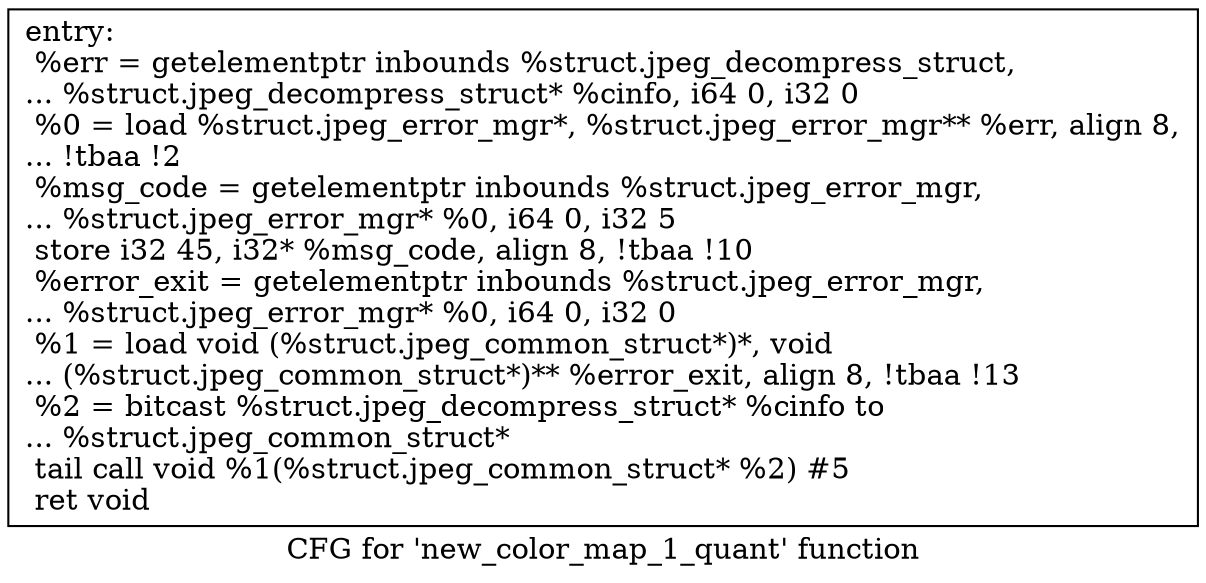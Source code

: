 digraph "CFG for 'new_color_map_1_quant' function" {
	label="CFG for 'new_color_map_1_quant' function";

	Node0x6a47c20 [shape=record,label="{entry:\l  %err = getelementptr inbounds %struct.jpeg_decompress_struct,\l... %struct.jpeg_decompress_struct* %cinfo, i64 0, i32 0\l  %0 = load %struct.jpeg_error_mgr*, %struct.jpeg_error_mgr** %err, align 8,\l... !tbaa !2\l  %msg_code = getelementptr inbounds %struct.jpeg_error_mgr,\l... %struct.jpeg_error_mgr* %0, i64 0, i32 5\l  store i32 45, i32* %msg_code, align 8, !tbaa !10\l  %error_exit = getelementptr inbounds %struct.jpeg_error_mgr,\l... %struct.jpeg_error_mgr* %0, i64 0, i32 0\l  %1 = load void (%struct.jpeg_common_struct*)*, void\l... (%struct.jpeg_common_struct*)** %error_exit, align 8, !tbaa !13\l  %2 = bitcast %struct.jpeg_decompress_struct* %cinfo to\l... %struct.jpeg_common_struct*\l  tail call void %1(%struct.jpeg_common_struct* %2) #5\l  ret void\l}"];
}

